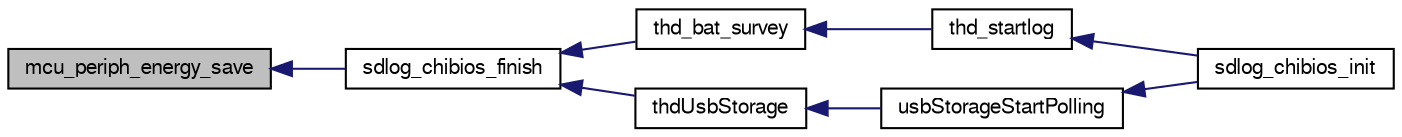digraph "mcu_periph_energy_save"
{
  edge [fontname="FreeSans",fontsize="10",labelfontname="FreeSans",labelfontsize="10"];
  node [fontname="FreeSans",fontsize="10",shape=record];
  rankdir="LR";
  Node1 [label="mcu_periph_energy_save",height=0.2,width=0.4,color="black", fillcolor="grey75", style="filled", fontcolor="black"];
  Node1 -> Node2 [dir="back",color="midnightblue",fontsize="10",style="solid",fontname="FreeSans"];
  Node2 [label="sdlog_chibios_finish",height=0.2,width=0.4,color="black", fillcolor="white", style="filled",URL="$sdlog__chibios_8h.html#a468073a8575335ab6b2d8291548e78ff"];
  Node2 -> Node3 [dir="back",color="midnightblue",fontsize="10",style="solid",fontname="FreeSans"];
  Node3 [label="thd_bat_survey",height=0.2,width=0.4,color="black", fillcolor="white", style="filled",URL="$sdlog__chibios_8c.html#aee744de53d121395ef522cef118be731"];
  Node3 -> Node4 [dir="back",color="midnightblue",fontsize="10",style="solid",fontname="FreeSans"];
  Node4 [label="thd_startlog",height=0.2,width=0.4,color="black", fillcolor="white", style="filled",URL="$sdlog__chibios_8c.html#a7cf4c749454b496e749b47e614750109"];
  Node4 -> Node5 [dir="back",color="midnightblue",fontsize="10",style="solid",fontname="FreeSans"];
  Node5 [label="sdlog_chibios_init",height=0.2,width=0.4,color="black", fillcolor="white", style="filled",URL="$sdlog__chibios_8h.html#aeeba7682db35a9becddc07935f5d256a"];
  Node2 -> Node6 [dir="back",color="midnightblue",fontsize="10",style="solid",fontname="FreeSans"];
  Node6 [label="thdUsbStorage",height=0.2,width=0.4,color="black", fillcolor="white", style="filled",URL="$usbStorage_8c.html#a03e36a472f457f472fc7031d798eac45"];
  Node6 -> Node7 [dir="back",color="midnightblue",fontsize="10",style="solid",fontname="FreeSans"];
  Node7 [label="usbStorageStartPolling",height=0.2,width=0.4,color="black", fillcolor="white", style="filled",URL="$usbStorage_8h.html#a12081a3972cd8a738a527d104c647665"];
  Node7 -> Node5 [dir="back",color="midnightblue",fontsize="10",style="solid",fontname="FreeSans"];
}
